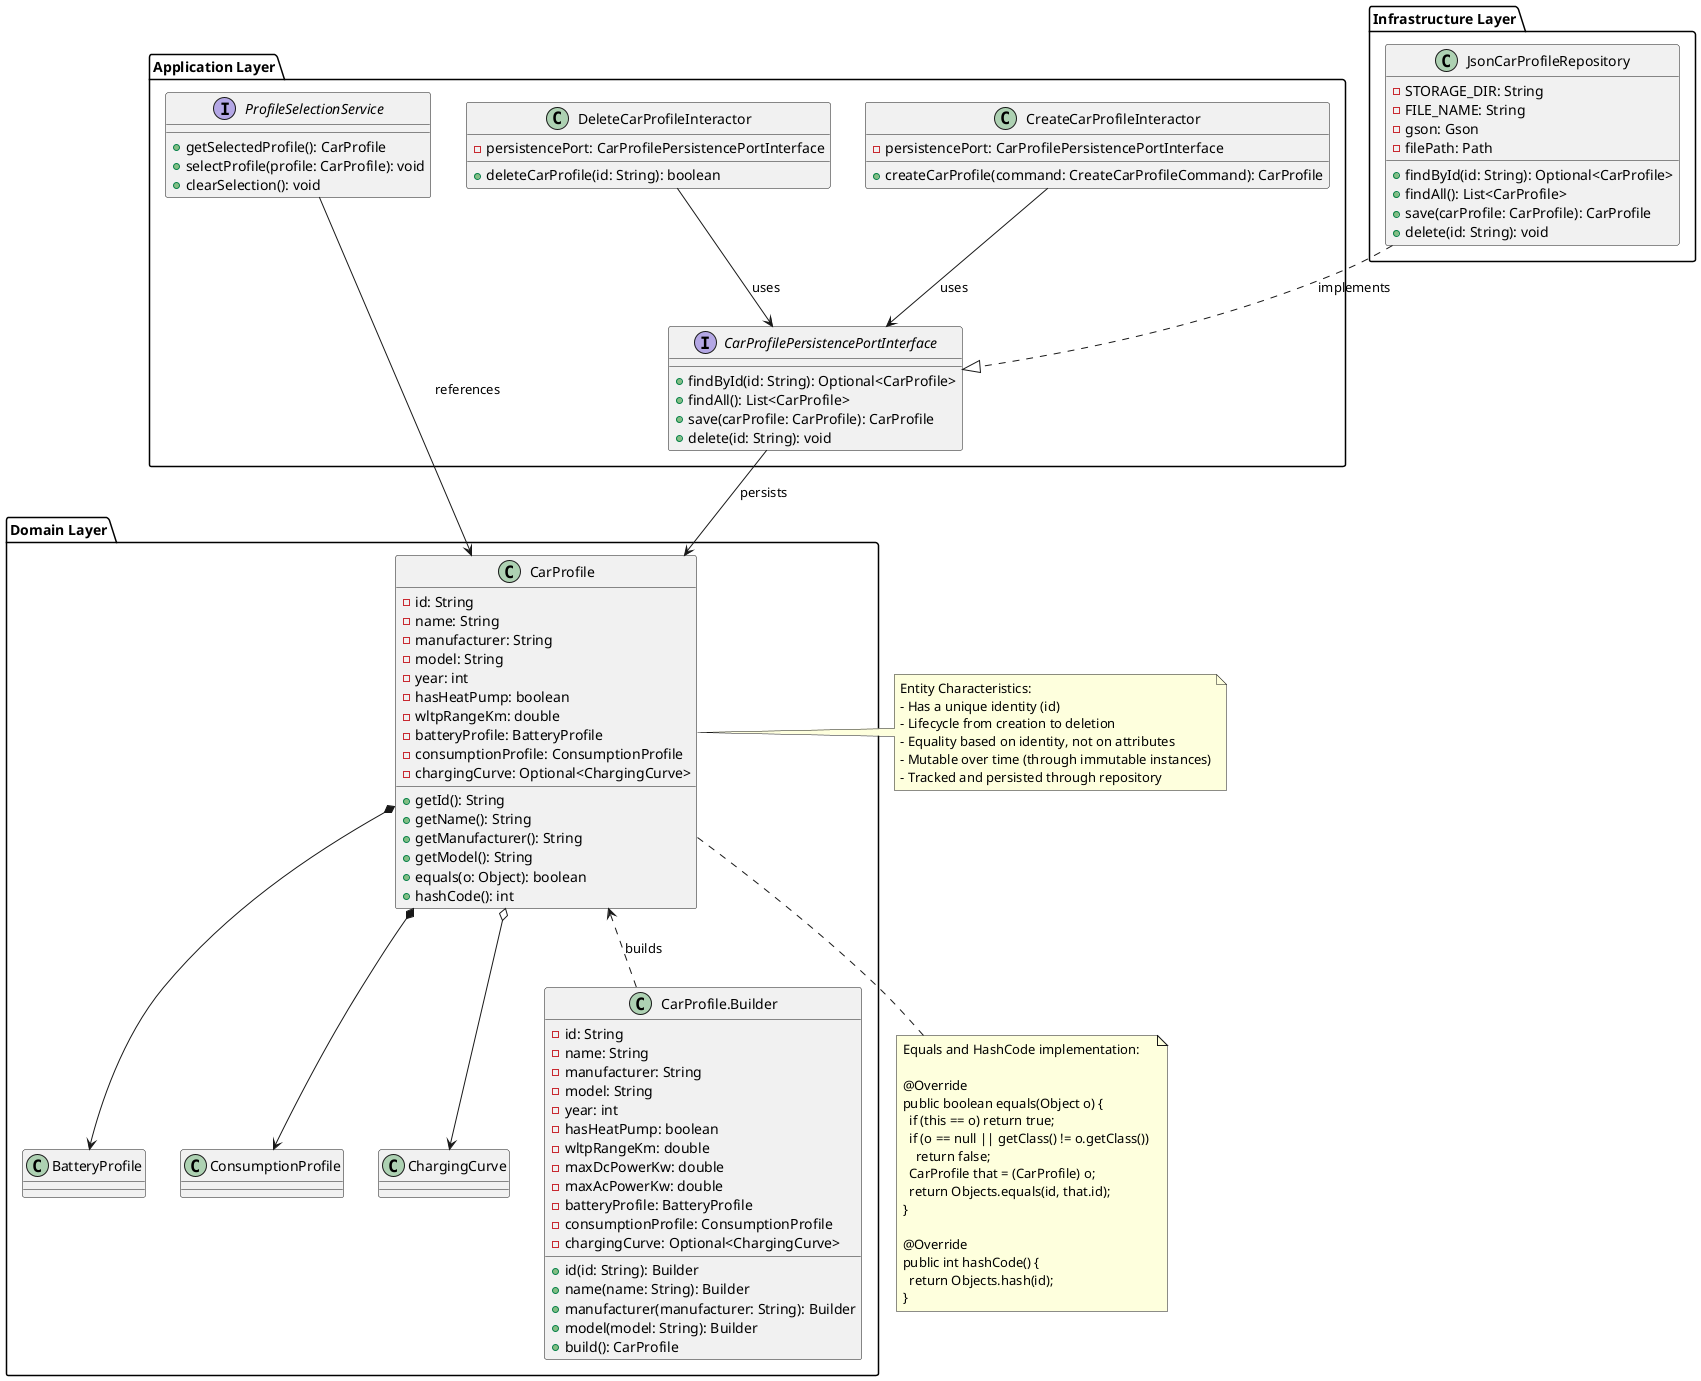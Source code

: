 @startuml DDD_Entity

package "Domain Layer" {
  class CarProfile {
    -id: String
    -name: String
    -manufacturer: String
    -model: String
    -year: int
    -hasHeatPump: boolean
    -wltpRangeKm: double
    -batteryProfile: BatteryProfile
    -consumptionProfile: ConsumptionProfile
    -chargingCurve: Optional<ChargingCurve>
    +getId(): String
    +getName(): String
    +getManufacturer(): String
    +getModel(): String
    +equals(o: Object): boolean
    +hashCode(): int
  }
  
  class BatteryProfile
  class ConsumptionProfile
  class ChargingCurve
  
  class "CarProfile.Builder" as CarProfileBuilder {
    -id: String
    -name: String
    -manufacturer: String
    -model: String
    -year: int
    -hasHeatPump: boolean
    -wltpRangeKm: double
    -maxDcPowerKw: double
    -maxAcPowerKw: double
    -batteryProfile: BatteryProfile
    -consumptionProfile: ConsumptionProfile
    -chargingCurve: Optional<ChargingCurve>
    +id(id: String): Builder
    +name(name: String): Builder
    +manufacturer(manufacturer: String): Builder
    +model(model: String): Builder
    +build(): CarProfile
  }
}

package "Application Layer" {
  class CreateCarProfileInteractor {
    -persistencePort: CarProfilePersistencePortInterface
    +createCarProfile(command: CreateCarProfileCommand): CarProfile
  }
  
  interface CarProfilePersistencePortInterface {
    +findById(id: String): Optional<CarProfile>
    +findAll(): List<CarProfile>
    +save(carProfile: CarProfile): CarProfile
    +delete(id: String): void
  }
  
  class DeleteCarProfileInteractor {
    -persistencePort: CarProfilePersistencePortInterface
    +deleteCarProfile(id: String): boolean
  }
  
  interface ProfileSelectionService {
    +getSelectedProfile(): CarProfile
    +selectProfile(profile: CarProfile): void
    +clearSelection(): void
  }
}

package "Infrastructure Layer" {
  class JsonCarProfileRepository {
    -STORAGE_DIR: String
    -FILE_NAME: String
    -gson: Gson
    -filePath: Path
    +findById(id: String): Optional<CarProfile>
    +findAll(): List<CarProfile>
    +save(carProfile: CarProfile): CarProfile
    +delete(id: String): void
  }
}

' Relationships
CarProfile *--> BatteryProfile
CarProfile *--> ConsumptionProfile
CarProfile o--> ChargingCurve
CarProfile <.. CarProfileBuilder : builds

CreateCarProfileInteractor --> CarProfilePersistencePortInterface : uses
DeleteCarProfileInteractor --> CarProfilePersistencePortInterface : uses
ProfileSelectionService --> CarProfile : references
CarProfilePersistencePortInterface --> CarProfile : persists
JsonCarProfileRepository ..|> CarProfilePersistencePortInterface : implements

' Notes
note right of CarProfile
  Entity Characteristics:
  - Has a unique identity (id)
  - Lifecycle from creation to deletion
  - Equality based on identity, not on attributes
  - Mutable over time (through immutable instances)
  - Tracked and persisted through repository
end note

note bottom of CarProfile
  Equals and HashCode implementation:
  
  @Override
  public boolean equals(Object o) {
    if (this == o) return true;
    if (o == null || getClass() != o.getClass()) 
      return false;
    CarProfile that = (CarProfile) o;
    return Objects.equals(id, that.id);
  }
  
  @Override
  public int hashCode() {
    return Objects.hash(id);
  }
end note

@enduml 